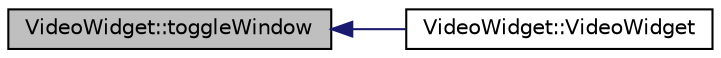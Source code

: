 digraph "VideoWidget::toggleWindow"
{
 // INTERACTIVE_SVG=YES
  edge [fontname="Helvetica",fontsize="10",labelfontname="Helvetica",labelfontsize="10"];
  node [fontname="Helvetica",fontsize="10",shape=record];
  rankdir="LR";
  Node1 [label="VideoWidget::toggleWindow",height=0.2,width=0.4,color="black", fillcolor="grey75", style="filled", fontcolor="black"];
  Node1 -> Node2 [dir="back",color="midnightblue",fontsize="10",style="solid",fontname="Helvetica"];
  Node2 [label="VideoWidget::VideoWidget",height=0.2,width=0.4,color="black", fillcolor="white", style="filled",URL="$db/df7/class_video_widget.html#a02b935c023f942b775b457fc519b8a78"];
}
